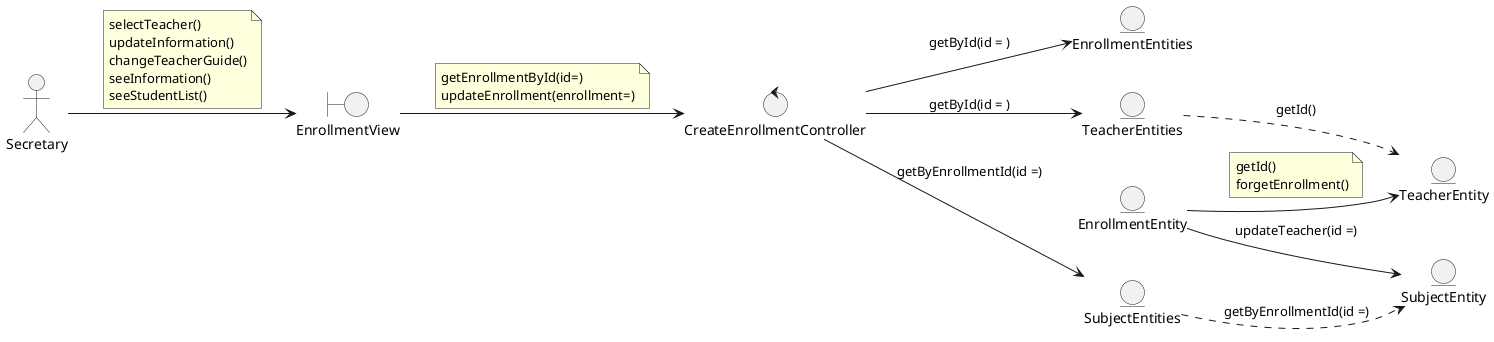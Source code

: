 @startuml
left to right direction

actor Secretary

boundary EnrollmentView

control CreateEnrollmentController

entity EnrollmentEntities
entity TeacherEntities
entity SubjectEntities
entity EnrollmentEntity
entity TeacherEntity
entity SubjectEntity

'--- Actor relations ---
Secretary --> EnrollmentView
note on link
    selectTeacher()
    updateInformation()
    changeTeacherGuide()
    seeInformation()
    seeStudentList()
end note

'--- Views relations ---
EnrollmentView --> CreateEnrollmentController
note on link
    getEnrollmentById(id=)
    updateEnrollment(enrollment=)
end note

'--- Controllers relations ---
CreateEnrollmentController --> EnrollmentEntities : getById(id = )
CreateEnrollmentController --> SubjectEntities : getByEnrollmentId(id =)
CreateEnrollmentController --> TeacherEntities : getById(id = )

'--- Entity relations ---
TeacherEntities ..> TeacherEntity : getId()
SubjectEntities ..> SubjectEntity : getByEnrollmentId(id =)

EnrollmentEntity --> TeacherEntity
note on link
    getId()
    forgetEnrollment()
end note
EnrollmentEntity --> SubjectEntity : updateTeacher(id =)
@enduml
